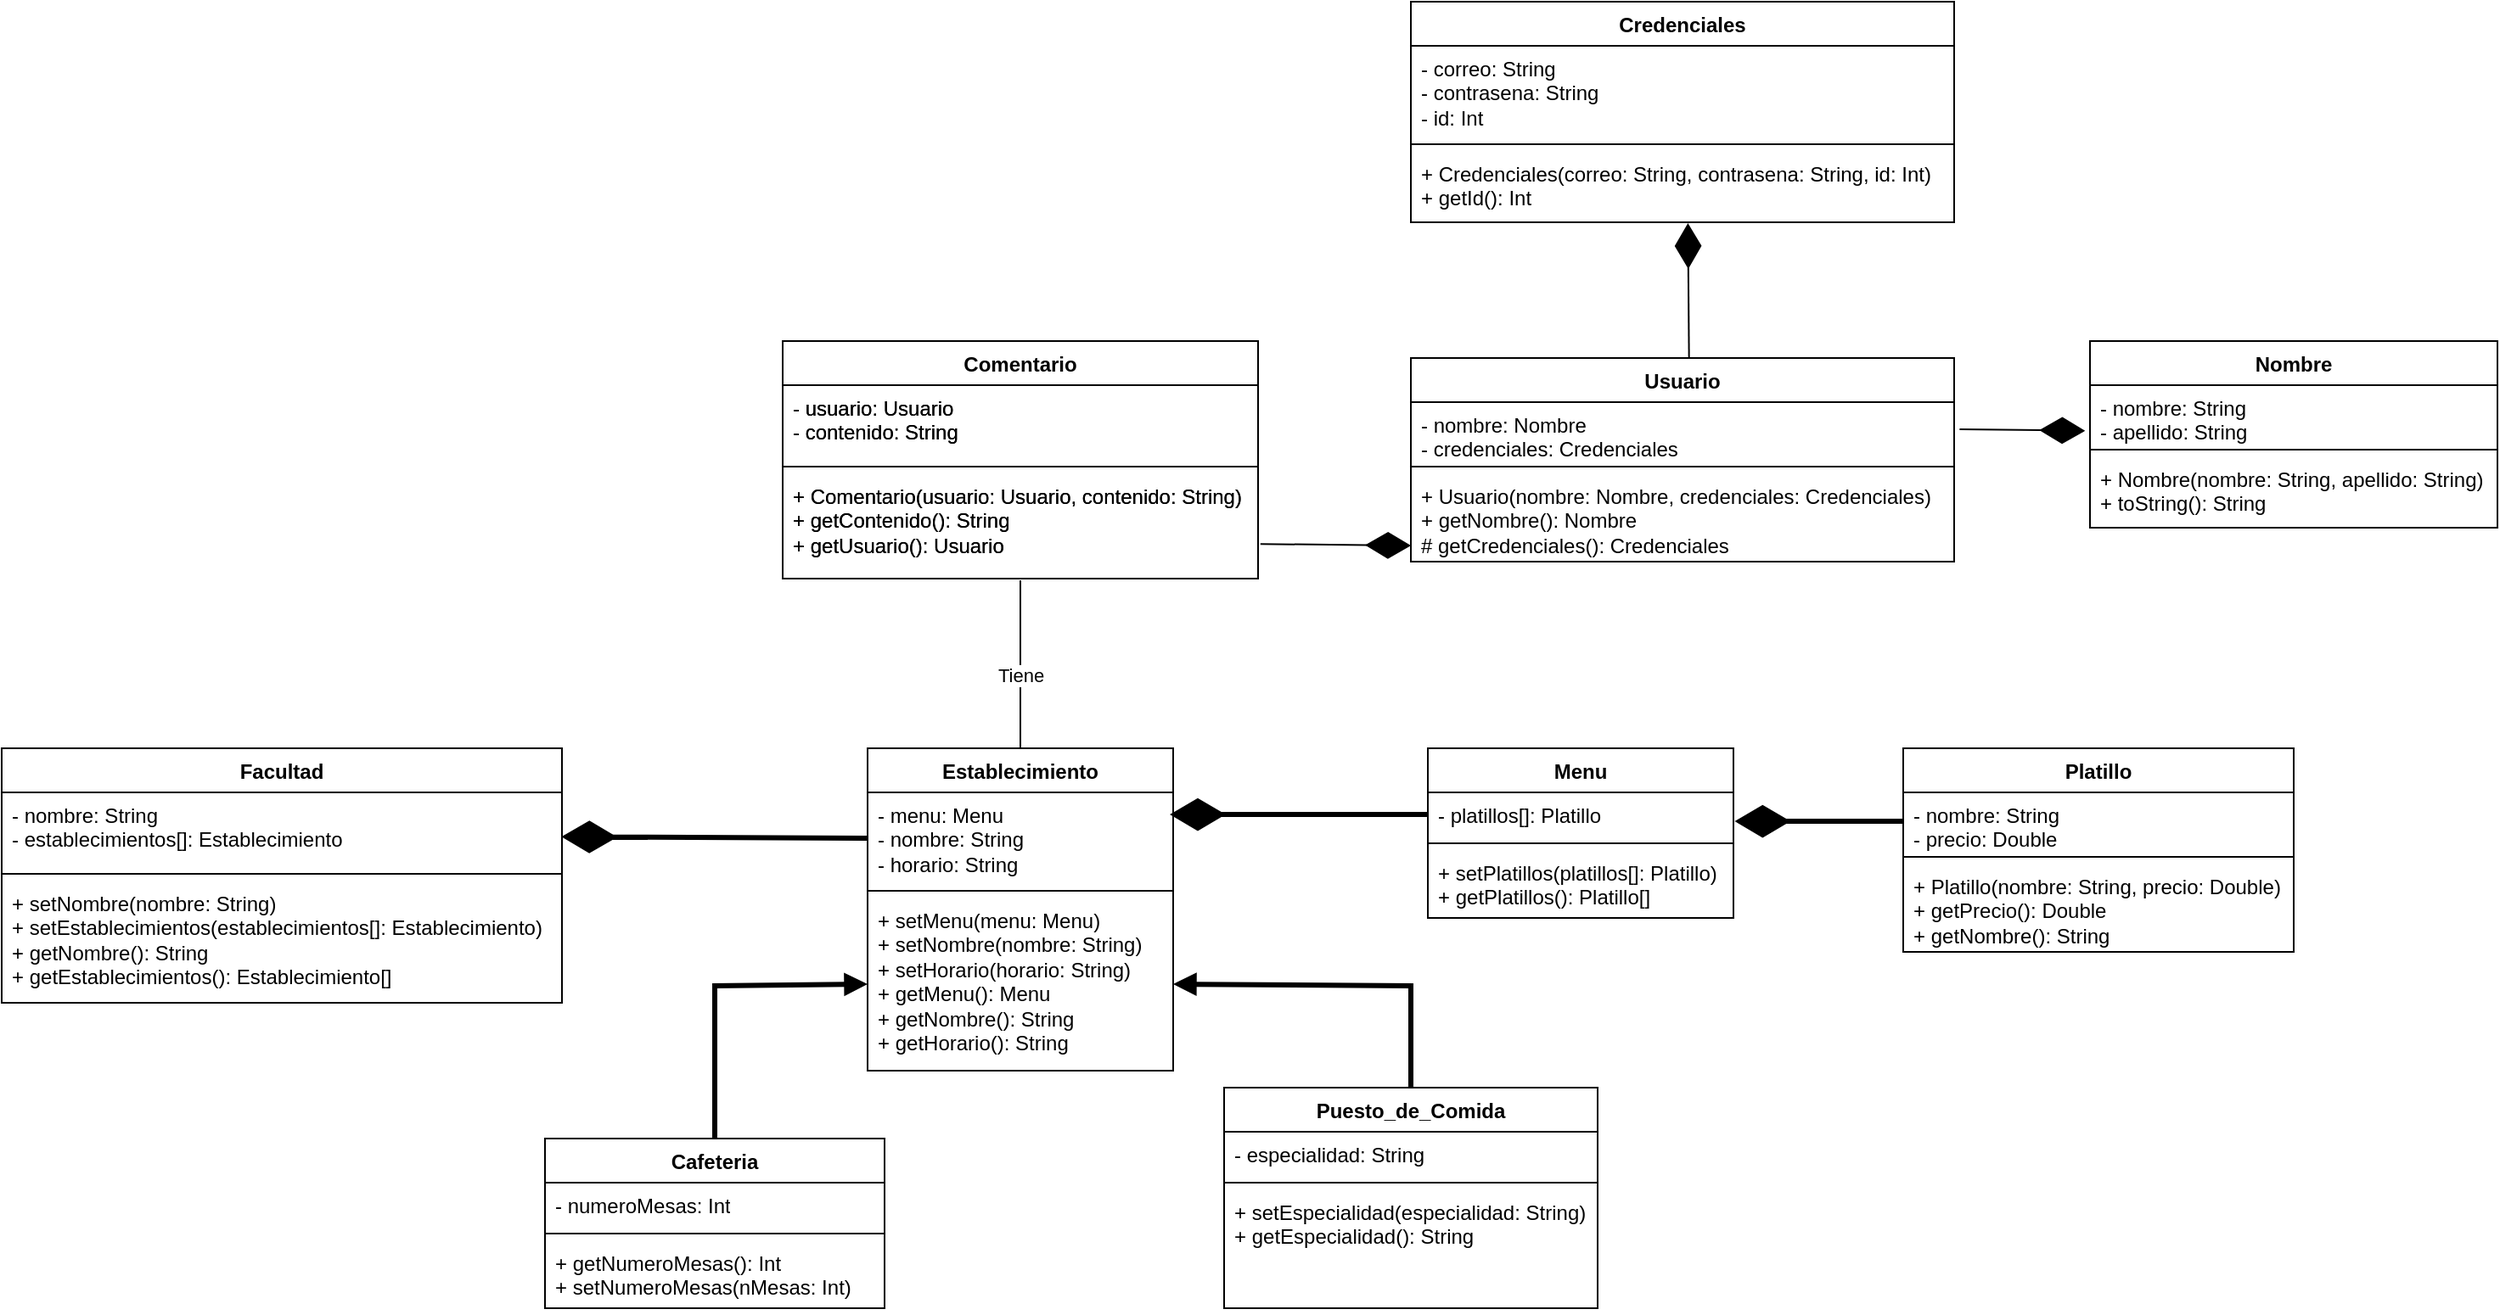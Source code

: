 <mxfile version="22.1.2" type="device">
  <diagram id="C5RBs43oDa-KdzZeNtuy" name="Page-1">
    <mxGraphModel dx="1502" dy="1559" grid="1" gridSize="10" guides="1" tooltips="1" connect="1" arrows="1" fold="1" page="1" pageScale="1" pageWidth="827" pageHeight="1169" math="0" shadow="0">
      <root>
        <mxCell id="WIyWlLk6GJQsqaUBKTNV-0" />
        <mxCell id="WIyWlLk6GJQsqaUBKTNV-1" parent="WIyWlLk6GJQsqaUBKTNV-0" />
        <mxCell id="SUmhhPF15Rf-i2-YL4mB-0" value="Establecimiento" style="swimlane;fontStyle=1;align=center;verticalAlign=top;childLayout=stackLayout;horizontal=1;startSize=26;horizontalStack=0;resizeParent=1;resizeParentMax=0;resizeLast=0;collapsible=1;marginBottom=0;whiteSpace=wrap;html=1;" vertex="1" parent="WIyWlLk6GJQsqaUBKTNV-1">
          <mxGeometry x="360" y="120" width="180" height="190" as="geometry" />
        </mxCell>
        <mxCell id="SUmhhPF15Rf-i2-YL4mB-1" value="- menu: Menu&lt;br&gt;- nombre: String&lt;br&gt;- horario: String" style="text;strokeColor=none;fillColor=none;align=left;verticalAlign=top;spacingLeft=4;spacingRight=4;overflow=hidden;rotatable=0;points=[[0,0.5],[1,0.5]];portConstraint=eastwest;whiteSpace=wrap;html=1;" vertex="1" parent="SUmhhPF15Rf-i2-YL4mB-0">
          <mxGeometry y="26" width="180" height="54" as="geometry" />
        </mxCell>
        <mxCell id="SUmhhPF15Rf-i2-YL4mB-2" value="" style="line;strokeWidth=1;fillColor=none;align=left;verticalAlign=middle;spacingTop=-1;spacingLeft=3;spacingRight=3;rotatable=0;labelPosition=right;points=[];portConstraint=eastwest;strokeColor=inherit;" vertex="1" parent="SUmhhPF15Rf-i2-YL4mB-0">
          <mxGeometry y="80" width="180" height="8" as="geometry" />
        </mxCell>
        <mxCell id="SUmhhPF15Rf-i2-YL4mB-3" value="+ setMenu(menu: Menu)&lt;br&gt;+ setNombre(nombre: String)&lt;br&gt;+ setHorario(horario: String)&lt;br&gt;+ getMenu(): Menu&lt;br&gt;+ getNombre(): String&lt;br&gt;+ getHorario(): String" style="text;strokeColor=none;fillColor=none;align=left;verticalAlign=top;spacingLeft=4;spacingRight=4;overflow=hidden;rotatable=0;points=[[0,0.5],[1,0.5]];portConstraint=eastwest;whiteSpace=wrap;html=1;" vertex="1" parent="SUmhhPF15Rf-i2-YL4mB-0">
          <mxGeometry y="88" width="180" height="102" as="geometry" />
        </mxCell>
        <mxCell id="SUmhhPF15Rf-i2-YL4mB-4" value="Cafeteria" style="swimlane;fontStyle=1;align=center;verticalAlign=top;childLayout=stackLayout;horizontal=1;startSize=26;horizontalStack=0;resizeParent=1;resizeParentMax=0;resizeLast=0;collapsible=1;marginBottom=0;whiteSpace=wrap;html=1;" vertex="1" parent="WIyWlLk6GJQsqaUBKTNV-1">
          <mxGeometry x="170" y="350" width="200" height="100" as="geometry" />
        </mxCell>
        <mxCell id="SUmhhPF15Rf-i2-YL4mB-5" value="- numeroMesas: Int" style="text;strokeColor=none;fillColor=none;align=left;verticalAlign=top;spacingLeft=4;spacingRight=4;overflow=hidden;rotatable=0;points=[[0,0.5],[1,0.5]];portConstraint=eastwest;whiteSpace=wrap;html=1;" vertex="1" parent="SUmhhPF15Rf-i2-YL4mB-4">
          <mxGeometry y="26" width="200" height="26" as="geometry" />
        </mxCell>
        <mxCell id="SUmhhPF15Rf-i2-YL4mB-6" value="" style="line;strokeWidth=1;fillColor=none;align=left;verticalAlign=middle;spacingTop=-1;spacingLeft=3;spacingRight=3;rotatable=0;labelPosition=right;points=[];portConstraint=eastwest;strokeColor=inherit;" vertex="1" parent="SUmhhPF15Rf-i2-YL4mB-4">
          <mxGeometry y="52" width="200" height="8" as="geometry" />
        </mxCell>
        <mxCell id="SUmhhPF15Rf-i2-YL4mB-7" value="+ getNumeroMesas(): Int&lt;br&gt;+ setNumeroMesas(nMesas: Int)&lt;br&gt;" style="text;strokeColor=none;fillColor=none;align=left;verticalAlign=top;spacingLeft=4;spacingRight=4;overflow=hidden;rotatable=0;points=[[0,0.5],[1,0.5]];portConstraint=eastwest;whiteSpace=wrap;html=1;" vertex="1" parent="SUmhhPF15Rf-i2-YL4mB-4">
          <mxGeometry y="60" width="200" height="40" as="geometry" />
        </mxCell>
        <mxCell id="SUmhhPF15Rf-i2-YL4mB-8" value="Puesto_de_Comida" style="swimlane;fontStyle=1;align=center;verticalAlign=top;childLayout=stackLayout;horizontal=1;startSize=26;horizontalStack=0;resizeParent=1;resizeParentMax=0;resizeLast=0;collapsible=1;marginBottom=0;whiteSpace=wrap;html=1;" vertex="1" parent="WIyWlLk6GJQsqaUBKTNV-1">
          <mxGeometry x="570" y="320" width="220" height="130" as="geometry" />
        </mxCell>
        <mxCell id="SUmhhPF15Rf-i2-YL4mB-9" value="- especialidad: String" style="text;strokeColor=none;fillColor=none;align=left;verticalAlign=top;spacingLeft=4;spacingRight=4;overflow=hidden;rotatable=0;points=[[0,0.5],[1,0.5]];portConstraint=eastwest;whiteSpace=wrap;html=1;" vertex="1" parent="SUmhhPF15Rf-i2-YL4mB-8">
          <mxGeometry y="26" width="220" height="26" as="geometry" />
        </mxCell>
        <mxCell id="SUmhhPF15Rf-i2-YL4mB-10" value="" style="line;strokeWidth=1;fillColor=none;align=left;verticalAlign=middle;spacingTop=-1;spacingLeft=3;spacingRight=3;rotatable=0;labelPosition=right;points=[];portConstraint=eastwest;strokeColor=inherit;" vertex="1" parent="SUmhhPF15Rf-i2-YL4mB-8">
          <mxGeometry y="52" width="220" height="8" as="geometry" />
        </mxCell>
        <mxCell id="SUmhhPF15Rf-i2-YL4mB-11" value="+ setEspecialidad(especialidad: String)&lt;br&gt;+ getEspecialidad(): String" style="text;strokeColor=none;fillColor=none;align=left;verticalAlign=top;spacingLeft=4;spacingRight=4;overflow=hidden;rotatable=0;points=[[0,0.5],[1,0.5]];portConstraint=eastwest;whiteSpace=wrap;html=1;" vertex="1" parent="SUmhhPF15Rf-i2-YL4mB-8">
          <mxGeometry y="60" width="220" height="70" as="geometry" />
        </mxCell>
        <mxCell id="SUmhhPF15Rf-i2-YL4mB-12" value="" style="endArrow=block;html=1;rounded=0;exitX=0.5;exitY=0;exitDx=0;exitDy=0;endFill=1;strokeWidth=3;entryX=0;entryY=0.5;entryDx=0;entryDy=0;" edge="1" parent="WIyWlLk6GJQsqaUBKTNV-1" source="SUmhhPF15Rf-i2-YL4mB-4" target="SUmhhPF15Rf-i2-YL4mB-3">
          <mxGeometry width="50" height="50" relative="1" as="geometry">
            <mxPoint x="230" y="260" as="sourcePoint" />
            <mxPoint x="320" y="250" as="targetPoint" />
            <Array as="points">
              <mxPoint x="270" y="260" />
            </Array>
          </mxGeometry>
        </mxCell>
        <mxCell id="SUmhhPF15Rf-i2-YL4mB-13" value="" style="endArrow=block;html=1;rounded=0;exitX=0.5;exitY=0;exitDx=0;exitDy=0;entryX=1;entryY=0.5;entryDx=0;entryDy=0;endFill=1;strokeWidth=3;" edge="1" parent="WIyWlLk6GJQsqaUBKTNV-1" source="SUmhhPF15Rf-i2-YL4mB-8" target="SUmhhPF15Rf-i2-YL4mB-3">
          <mxGeometry width="50" height="50" relative="1" as="geometry">
            <mxPoint x="650" y="310" as="sourcePoint" />
            <mxPoint x="810" y="173" as="targetPoint" />
            <Array as="points">
              <mxPoint x="680" y="260" />
            </Array>
          </mxGeometry>
        </mxCell>
        <mxCell id="SUmhhPF15Rf-i2-YL4mB-14" value="Facultad" style="swimlane;fontStyle=1;align=center;verticalAlign=top;childLayout=stackLayout;horizontal=1;startSize=26;horizontalStack=0;resizeParent=1;resizeParentMax=0;resizeLast=0;collapsible=1;marginBottom=0;whiteSpace=wrap;html=1;" vertex="1" parent="WIyWlLk6GJQsqaUBKTNV-1">
          <mxGeometry x="-150" y="120" width="330" height="150" as="geometry" />
        </mxCell>
        <mxCell id="SUmhhPF15Rf-i2-YL4mB-15" value="- nombre: String&lt;br&gt;- establecimientos[]: Establecimiento" style="text;strokeColor=none;fillColor=none;align=left;verticalAlign=top;spacingLeft=4;spacingRight=4;overflow=hidden;rotatable=0;points=[[0,0.5],[1,0.5]];portConstraint=eastwest;whiteSpace=wrap;html=1;" vertex="1" parent="SUmhhPF15Rf-i2-YL4mB-14">
          <mxGeometry y="26" width="330" height="44" as="geometry" />
        </mxCell>
        <mxCell id="SUmhhPF15Rf-i2-YL4mB-16" value="" style="line;strokeWidth=1;fillColor=none;align=left;verticalAlign=middle;spacingTop=-1;spacingLeft=3;spacingRight=3;rotatable=0;labelPosition=right;points=[];portConstraint=eastwest;strokeColor=inherit;" vertex="1" parent="SUmhhPF15Rf-i2-YL4mB-14">
          <mxGeometry y="70" width="330" height="8" as="geometry" />
        </mxCell>
        <mxCell id="SUmhhPF15Rf-i2-YL4mB-17" value="+ setNombre(nombre: String)&lt;br&gt;+ setEstablecimientos(establecimientos[]: Establecimiento)&lt;br&gt;+ getNombre(): String&lt;br&gt;+ getEstablecimientos(): Establecimiento[]" style="text;strokeColor=none;fillColor=none;align=left;verticalAlign=top;spacingLeft=4;spacingRight=4;overflow=hidden;rotatable=0;points=[[0,0.5],[1,0.5]];portConstraint=eastwest;whiteSpace=wrap;html=1;" vertex="1" parent="SUmhhPF15Rf-i2-YL4mB-14">
          <mxGeometry y="78" width="330" height="72" as="geometry" />
        </mxCell>
        <mxCell id="SUmhhPF15Rf-i2-YL4mB-19" value="Menu" style="swimlane;fontStyle=1;align=center;verticalAlign=top;childLayout=stackLayout;horizontal=1;startSize=26;horizontalStack=0;resizeParent=1;resizeParentMax=0;resizeLast=0;collapsible=1;marginBottom=0;whiteSpace=wrap;html=1;" vertex="1" parent="WIyWlLk6GJQsqaUBKTNV-1">
          <mxGeometry x="690" y="120" width="180" height="100" as="geometry" />
        </mxCell>
        <mxCell id="SUmhhPF15Rf-i2-YL4mB-20" value="- platillos[]: Platillo" style="text;strokeColor=none;fillColor=none;align=left;verticalAlign=top;spacingLeft=4;spacingRight=4;overflow=hidden;rotatable=0;points=[[0,0.5],[1,0.5]];portConstraint=eastwest;whiteSpace=wrap;html=1;" vertex="1" parent="SUmhhPF15Rf-i2-YL4mB-19">
          <mxGeometry y="26" width="180" height="26" as="geometry" />
        </mxCell>
        <mxCell id="SUmhhPF15Rf-i2-YL4mB-21" value="" style="line;strokeWidth=1;fillColor=none;align=left;verticalAlign=middle;spacingTop=-1;spacingLeft=3;spacingRight=3;rotatable=0;labelPosition=right;points=[];portConstraint=eastwest;strokeColor=inherit;" vertex="1" parent="SUmhhPF15Rf-i2-YL4mB-19">
          <mxGeometry y="52" width="180" height="8" as="geometry" />
        </mxCell>
        <mxCell id="SUmhhPF15Rf-i2-YL4mB-22" value="+ setPlatillos(platillos[]: Platillo)&lt;br&gt;+ getPlatillos(): Platillo[]" style="text;strokeColor=none;fillColor=none;align=left;verticalAlign=top;spacingLeft=4;spacingRight=4;overflow=hidden;rotatable=0;points=[[0,0.5],[1,0.5]];portConstraint=eastwest;whiteSpace=wrap;html=1;" vertex="1" parent="SUmhhPF15Rf-i2-YL4mB-19">
          <mxGeometry y="60" width="180" height="40" as="geometry" />
        </mxCell>
        <mxCell id="SUmhhPF15Rf-i2-YL4mB-24" value="Platillo" style="swimlane;fontStyle=1;align=center;verticalAlign=top;childLayout=stackLayout;horizontal=1;startSize=26;horizontalStack=0;resizeParent=1;resizeParentMax=0;resizeLast=0;collapsible=1;marginBottom=0;whiteSpace=wrap;html=1;" vertex="1" parent="WIyWlLk6GJQsqaUBKTNV-1">
          <mxGeometry x="970" y="120" width="230" height="120" as="geometry" />
        </mxCell>
        <mxCell id="SUmhhPF15Rf-i2-YL4mB-25" value="- nombre: String&lt;br&gt;- precio: Double" style="text;strokeColor=none;fillColor=none;align=left;verticalAlign=top;spacingLeft=4;spacingRight=4;overflow=hidden;rotatable=0;points=[[0,0.5],[1,0.5]];portConstraint=eastwest;whiteSpace=wrap;html=1;" vertex="1" parent="SUmhhPF15Rf-i2-YL4mB-24">
          <mxGeometry y="26" width="230" height="34" as="geometry" />
        </mxCell>
        <mxCell id="SUmhhPF15Rf-i2-YL4mB-26" value="" style="line;strokeWidth=1;fillColor=none;align=left;verticalAlign=middle;spacingTop=-1;spacingLeft=3;spacingRight=3;rotatable=0;labelPosition=right;points=[];portConstraint=eastwest;strokeColor=inherit;" vertex="1" parent="SUmhhPF15Rf-i2-YL4mB-24">
          <mxGeometry y="60" width="230" height="8" as="geometry" />
        </mxCell>
        <mxCell id="SUmhhPF15Rf-i2-YL4mB-27" value="+ Platillo(nombre: String, precio: Double)&lt;br&gt;+ getPrecio(): Double&lt;br&gt;+ getNombre(): String" style="text;strokeColor=none;fillColor=none;align=left;verticalAlign=top;spacingLeft=4;spacingRight=4;overflow=hidden;rotatable=0;points=[[0,0.5],[1,0.5]];portConstraint=eastwest;whiteSpace=wrap;html=1;" vertex="1" parent="SUmhhPF15Rf-i2-YL4mB-24">
          <mxGeometry y="68" width="230" height="52" as="geometry" />
        </mxCell>
        <mxCell id="SUmhhPF15Rf-i2-YL4mB-28" value="Usuario" style="swimlane;fontStyle=1;align=center;verticalAlign=top;childLayout=stackLayout;horizontal=1;startSize=26;horizontalStack=0;resizeParent=1;resizeParentMax=0;resizeLast=0;collapsible=1;marginBottom=0;whiteSpace=wrap;html=1;" vertex="1" parent="WIyWlLk6GJQsqaUBKTNV-1">
          <mxGeometry x="680" y="-110" width="320" height="120" as="geometry" />
        </mxCell>
        <mxCell id="SUmhhPF15Rf-i2-YL4mB-29" value="- nombre: Nombre&lt;br&gt;- credenciales: Credenciales" style="text;strokeColor=none;fillColor=none;align=left;verticalAlign=top;spacingLeft=4;spacingRight=4;overflow=hidden;rotatable=0;points=[[0,0.5],[1,0.5]];portConstraint=eastwest;whiteSpace=wrap;html=1;" vertex="1" parent="SUmhhPF15Rf-i2-YL4mB-28">
          <mxGeometry y="26" width="320" height="34" as="geometry" />
        </mxCell>
        <mxCell id="SUmhhPF15Rf-i2-YL4mB-30" value="" style="line;strokeWidth=1;fillColor=none;align=left;verticalAlign=middle;spacingTop=-1;spacingLeft=3;spacingRight=3;rotatable=0;labelPosition=right;points=[];portConstraint=eastwest;strokeColor=inherit;" vertex="1" parent="SUmhhPF15Rf-i2-YL4mB-28">
          <mxGeometry y="60" width="320" height="8" as="geometry" />
        </mxCell>
        <mxCell id="SUmhhPF15Rf-i2-YL4mB-31" value="+ Usuario(nombre: Nombre, credenciales: Credenciales)&lt;br&gt;+ getNombre(): Nombre&lt;br&gt;# getCredenciales(): Credenciales" style="text;strokeColor=none;fillColor=none;align=left;verticalAlign=top;spacingLeft=4;spacingRight=4;overflow=hidden;rotatable=0;points=[[0,0.5],[1,0.5]];portConstraint=eastwest;whiteSpace=wrap;html=1;" vertex="1" parent="SUmhhPF15Rf-i2-YL4mB-28">
          <mxGeometry y="68" width="320" height="52" as="geometry" />
        </mxCell>
        <mxCell id="SUmhhPF15Rf-i2-YL4mB-32" value="Comentario" style="swimlane;fontStyle=1;align=center;verticalAlign=top;childLayout=stackLayout;horizontal=1;startSize=26;horizontalStack=0;resizeParent=1;resizeParentMax=0;resizeLast=0;collapsible=1;marginBottom=0;whiteSpace=wrap;html=1;" vertex="1" parent="WIyWlLk6GJQsqaUBKTNV-1">
          <mxGeometry x="310" y="-120" width="280" height="140" as="geometry" />
        </mxCell>
        <mxCell id="SUmhhPF15Rf-i2-YL4mB-33" value="- usuario: Usuario&lt;br&gt;- contenido: String" style="text;strokeColor=none;fillColor=none;align=left;verticalAlign=top;spacingLeft=4;spacingRight=4;overflow=hidden;rotatable=0;points=[[0,0.5],[1,0.5]];portConstraint=eastwest;whiteSpace=wrap;html=1;" vertex="1" parent="SUmhhPF15Rf-i2-YL4mB-32">
          <mxGeometry y="26" width="280" height="44" as="geometry" />
        </mxCell>
        <mxCell id="SUmhhPF15Rf-i2-YL4mB-34" value="" style="line;strokeWidth=1;fillColor=none;align=left;verticalAlign=middle;spacingTop=-1;spacingLeft=3;spacingRight=3;rotatable=0;labelPosition=right;points=[];portConstraint=eastwest;strokeColor=inherit;" vertex="1" parent="SUmhhPF15Rf-i2-YL4mB-32">
          <mxGeometry y="70" width="280" height="8" as="geometry" />
        </mxCell>
        <mxCell id="SUmhhPF15Rf-i2-YL4mB-35" value="+ Comentario(usuario: Usuario, contenido: String)&lt;br&gt;+ getContenido(): String&lt;br&gt;+ getUsuario(): Usuario" style="text;strokeColor=none;fillColor=none;align=left;verticalAlign=top;spacingLeft=4;spacingRight=4;overflow=hidden;rotatable=0;points=[[0,0.5],[1,0.5]];portConstraint=eastwest;whiteSpace=wrap;html=1;" vertex="1" parent="SUmhhPF15Rf-i2-YL4mB-32">
          <mxGeometry y="78" width="280" height="62" as="geometry" />
        </mxCell>
        <mxCell id="SUmhhPF15Rf-i2-YL4mB-36" value="" style="endArrow=diamondThin;endFill=1;endSize=24;html=1;rounded=0;exitX=0;exitY=0.5;exitDx=0;exitDy=0;entryX=0.999;entryY=0.595;entryDx=0;entryDy=0;entryPerimeter=0;strokeWidth=3;strokeColor=default;" edge="1" parent="WIyWlLk6GJQsqaUBKTNV-1" source="SUmhhPF15Rf-i2-YL4mB-1" target="SUmhhPF15Rf-i2-YL4mB-15">
          <mxGeometry width="160" relative="1" as="geometry">
            <mxPoint x="410" y="90" as="sourcePoint" />
            <mxPoint x="70" y="173" as="targetPoint" />
          </mxGeometry>
        </mxCell>
        <mxCell id="SUmhhPF15Rf-i2-YL4mB-38" value="" style="endArrow=diamondThin;endFill=1;endSize=24;html=1;rounded=0;exitX=0;exitY=0.5;exitDx=0;exitDy=0;entryX=0.989;entryY=0.241;entryDx=0;entryDy=0;entryPerimeter=0;strokeWidth=3;" edge="1" parent="WIyWlLk6GJQsqaUBKTNV-1" source="SUmhhPF15Rf-i2-YL4mB-20" target="SUmhhPF15Rf-i2-YL4mB-1">
          <mxGeometry width="160" relative="1" as="geometry">
            <mxPoint x="190" y="180" as="sourcePoint" />
            <mxPoint x="350" y="180" as="targetPoint" />
          </mxGeometry>
        </mxCell>
        <mxCell id="SUmhhPF15Rf-i2-YL4mB-39" value="" style="endArrow=diamondThin;endFill=1;endSize=24;html=1;rounded=0;exitX=0;exitY=0.5;exitDx=0;exitDy=0;entryX=1.004;entryY=0.655;entryDx=0;entryDy=0;entryPerimeter=0;strokeWidth=3;" edge="1" parent="WIyWlLk6GJQsqaUBKTNV-1" source="SUmhhPF15Rf-i2-YL4mB-25" target="SUmhhPF15Rf-i2-YL4mB-20">
          <mxGeometry width="160" relative="1" as="geometry">
            <mxPoint x="690" y="80" as="sourcePoint" />
            <mxPoint x="870" y="160" as="targetPoint" />
          </mxGeometry>
        </mxCell>
        <mxCell id="SUmhhPF15Rf-i2-YL4mB-40" value="" style="endArrow=none;html=1;rounded=0;exitX=0.5;exitY=0;exitDx=0;exitDy=0;entryX=0.5;entryY=1.016;entryDx=0;entryDy=0;entryPerimeter=0;" edge="1" parent="WIyWlLk6GJQsqaUBKTNV-1" source="SUmhhPF15Rf-i2-YL4mB-0" target="SUmhhPF15Rf-i2-YL4mB-35">
          <mxGeometry width="50" height="50" relative="1" as="geometry">
            <mxPoint x="360" y="90" as="sourcePoint" />
            <mxPoint x="450" y="20" as="targetPoint" />
          </mxGeometry>
        </mxCell>
        <mxCell id="SUmhhPF15Rf-i2-YL4mB-41" value="Tiene" style="edgeLabel;html=1;align=center;verticalAlign=middle;resizable=0;points=[];" vertex="1" connectable="0" parent="SUmhhPF15Rf-i2-YL4mB-40">
          <mxGeometry x="-0.119" y="-3" relative="1" as="geometry">
            <mxPoint x="-3" as="offset" />
          </mxGeometry>
        </mxCell>
        <mxCell id="SUmhhPF15Rf-i2-YL4mB-44" value="Comentario" style="swimlane;fontStyle=1;align=center;verticalAlign=top;childLayout=stackLayout;horizontal=1;startSize=26;horizontalStack=0;resizeParent=1;resizeParentMax=0;resizeLast=0;collapsible=1;marginBottom=0;whiteSpace=wrap;html=1;" vertex="1" parent="WIyWlLk6GJQsqaUBKTNV-1">
          <mxGeometry x="310" y="-120" width="280" height="140" as="geometry" />
        </mxCell>
        <mxCell id="SUmhhPF15Rf-i2-YL4mB-45" value="- usuario: Usuario&lt;br&gt;- contenido: String" style="text;strokeColor=none;fillColor=none;align=left;verticalAlign=top;spacingLeft=4;spacingRight=4;overflow=hidden;rotatable=0;points=[[0,0.5],[1,0.5]];portConstraint=eastwest;whiteSpace=wrap;html=1;" vertex="1" parent="SUmhhPF15Rf-i2-YL4mB-44">
          <mxGeometry y="26" width="280" height="44" as="geometry" />
        </mxCell>
        <mxCell id="SUmhhPF15Rf-i2-YL4mB-46" value="" style="line;strokeWidth=1;fillColor=none;align=left;verticalAlign=middle;spacingTop=-1;spacingLeft=3;spacingRight=3;rotatable=0;labelPosition=right;points=[];portConstraint=eastwest;strokeColor=inherit;" vertex="1" parent="SUmhhPF15Rf-i2-YL4mB-44">
          <mxGeometry y="70" width="280" height="8" as="geometry" />
        </mxCell>
        <mxCell id="SUmhhPF15Rf-i2-YL4mB-47" value="+ Comentario(usuario: Usuario, contenido: String)&lt;br&gt;+ getContenido(): String&lt;br&gt;+ getUsuario(): Usuario" style="text;strokeColor=none;fillColor=none;align=left;verticalAlign=top;spacingLeft=4;spacingRight=4;overflow=hidden;rotatable=0;points=[[0,0.5],[1,0.5]];portConstraint=eastwest;whiteSpace=wrap;html=1;" vertex="1" parent="SUmhhPF15Rf-i2-YL4mB-44">
          <mxGeometry y="78" width="280" height="62" as="geometry" />
        </mxCell>
        <mxCell id="SUmhhPF15Rf-i2-YL4mB-48" value="Nombre" style="swimlane;fontStyle=1;align=center;verticalAlign=top;childLayout=stackLayout;horizontal=1;startSize=26;horizontalStack=0;resizeParent=1;resizeParentMax=0;resizeLast=0;collapsible=1;marginBottom=0;whiteSpace=wrap;html=1;" vertex="1" parent="WIyWlLk6GJQsqaUBKTNV-1">
          <mxGeometry x="1080" y="-120" width="240" height="110" as="geometry" />
        </mxCell>
        <mxCell id="SUmhhPF15Rf-i2-YL4mB-49" value="- nombre: String&lt;br&gt;- apellido: String" style="text;strokeColor=none;fillColor=none;align=left;verticalAlign=top;spacingLeft=4;spacingRight=4;overflow=hidden;rotatable=0;points=[[0,0.5],[1,0.5]];portConstraint=eastwest;whiteSpace=wrap;html=1;" vertex="1" parent="SUmhhPF15Rf-i2-YL4mB-48">
          <mxGeometry y="26" width="240" height="34" as="geometry" />
        </mxCell>
        <mxCell id="SUmhhPF15Rf-i2-YL4mB-50" value="" style="line;strokeWidth=1;fillColor=none;align=left;verticalAlign=middle;spacingTop=-1;spacingLeft=3;spacingRight=3;rotatable=0;labelPosition=right;points=[];portConstraint=eastwest;strokeColor=inherit;" vertex="1" parent="SUmhhPF15Rf-i2-YL4mB-48">
          <mxGeometry y="60" width="240" height="8" as="geometry" />
        </mxCell>
        <mxCell id="SUmhhPF15Rf-i2-YL4mB-51" value="+ Nombre(nombre: String, apellido: String)&lt;br&gt;+ toString(): String" style="text;strokeColor=none;fillColor=none;align=left;verticalAlign=top;spacingLeft=4;spacingRight=4;overflow=hidden;rotatable=0;points=[[0,0.5],[1,0.5]];portConstraint=eastwest;whiteSpace=wrap;html=1;" vertex="1" parent="SUmhhPF15Rf-i2-YL4mB-48">
          <mxGeometry y="68" width="240" height="42" as="geometry" />
        </mxCell>
        <mxCell id="SUmhhPF15Rf-i2-YL4mB-52" value="" style="endArrow=diamondThin;endFill=1;endSize=24;html=1;rounded=0;exitX=1.01;exitY=0.469;exitDx=0;exitDy=0;exitPerimeter=0;entryX=-0.012;entryY=0.791;entryDx=0;entryDy=0;entryPerimeter=0;" edge="1" parent="WIyWlLk6GJQsqaUBKTNV-1" source="SUmhhPF15Rf-i2-YL4mB-29" target="SUmhhPF15Rf-i2-YL4mB-49">
          <mxGeometry width="160" relative="1" as="geometry">
            <mxPoint x="1020" y="-40" as="sourcePoint" />
            <mxPoint x="1180" y="-40" as="targetPoint" />
          </mxGeometry>
        </mxCell>
        <mxCell id="SUmhhPF15Rf-i2-YL4mB-53" value="Credenciales" style="swimlane;fontStyle=1;align=center;verticalAlign=top;childLayout=stackLayout;horizontal=1;startSize=26;horizontalStack=0;resizeParent=1;resizeParentMax=0;resizeLast=0;collapsible=1;marginBottom=0;whiteSpace=wrap;html=1;" vertex="1" parent="WIyWlLk6GJQsqaUBKTNV-1">
          <mxGeometry x="680" y="-320" width="320" height="130" as="geometry" />
        </mxCell>
        <mxCell id="SUmhhPF15Rf-i2-YL4mB-54" value="- correo: String&lt;br&gt;- contrasena: String&lt;br&gt;- id: Int" style="text;strokeColor=none;fillColor=none;align=left;verticalAlign=top;spacingLeft=4;spacingRight=4;overflow=hidden;rotatable=0;points=[[0,0.5],[1,0.5]];portConstraint=eastwest;whiteSpace=wrap;html=1;" vertex="1" parent="SUmhhPF15Rf-i2-YL4mB-53">
          <mxGeometry y="26" width="320" height="54" as="geometry" />
        </mxCell>
        <mxCell id="SUmhhPF15Rf-i2-YL4mB-55" value="" style="line;strokeWidth=1;fillColor=none;align=left;verticalAlign=middle;spacingTop=-1;spacingLeft=3;spacingRight=3;rotatable=0;labelPosition=right;points=[];portConstraint=eastwest;strokeColor=inherit;" vertex="1" parent="SUmhhPF15Rf-i2-YL4mB-53">
          <mxGeometry y="80" width="320" height="8" as="geometry" />
        </mxCell>
        <mxCell id="SUmhhPF15Rf-i2-YL4mB-56" value="+ Credenciales(correo: String, contrasena: String, id: Int)&lt;br&gt;+ getId(): Int" style="text;strokeColor=none;fillColor=none;align=left;verticalAlign=top;spacingLeft=4;spacingRight=4;overflow=hidden;rotatable=0;points=[[0,0.5],[1,0.5]];portConstraint=eastwest;whiteSpace=wrap;html=1;" vertex="1" parent="SUmhhPF15Rf-i2-YL4mB-53">
          <mxGeometry y="88" width="320" height="42" as="geometry" />
        </mxCell>
        <mxCell id="SUmhhPF15Rf-i2-YL4mB-57" value="" style="endArrow=diamondThin;endFill=1;endSize=24;html=1;rounded=0;exitX=0.512;exitY=0;exitDx=0;exitDy=0;exitPerimeter=0;entryX=0.51;entryY=1.012;entryDx=0;entryDy=0;entryPerimeter=0;" edge="1" parent="WIyWlLk6GJQsqaUBKTNV-1" source="SUmhhPF15Rf-i2-YL4mB-28" target="SUmhhPF15Rf-i2-YL4mB-56">
          <mxGeometry width="160" relative="1" as="geometry">
            <mxPoint x="830" y="-210" as="sourcePoint" />
            <mxPoint x="990" y="-210" as="targetPoint" />
          </mxGeometry>
        </mxCell>
        <mxCell id="SUmhhPF15Rf-i2-YL4mB-58" value="" style="endArrow=diamondThin;endFill=1;endSize=24;html=1;rounded=0;entryX=0;entryY=0.818;entryDx=0;entryDy=0;entryPerimeter=0;exitX=1.005;exitY=0.671;exitDx=0;exitDy=0;exitPerimeter=0;" edge="1" parent="WIyWlLk6GJQsqaUBKTNV-1" source="SUmhhPF15Rf-i2-YL4mB-47" target="SUmhhPF15Rf-i2-YL4mB-31">
          <mxGeometry width="160" relative="1" as="geometry">
            <mxPoint x="590" as="sourcePoint" />
            <mxPoint x="750" as="targetPoint" />
          </mxGeometry>
        </mxCell>
      </root>
    </mxGraphModel>
  </diagram>
</mxfile>
